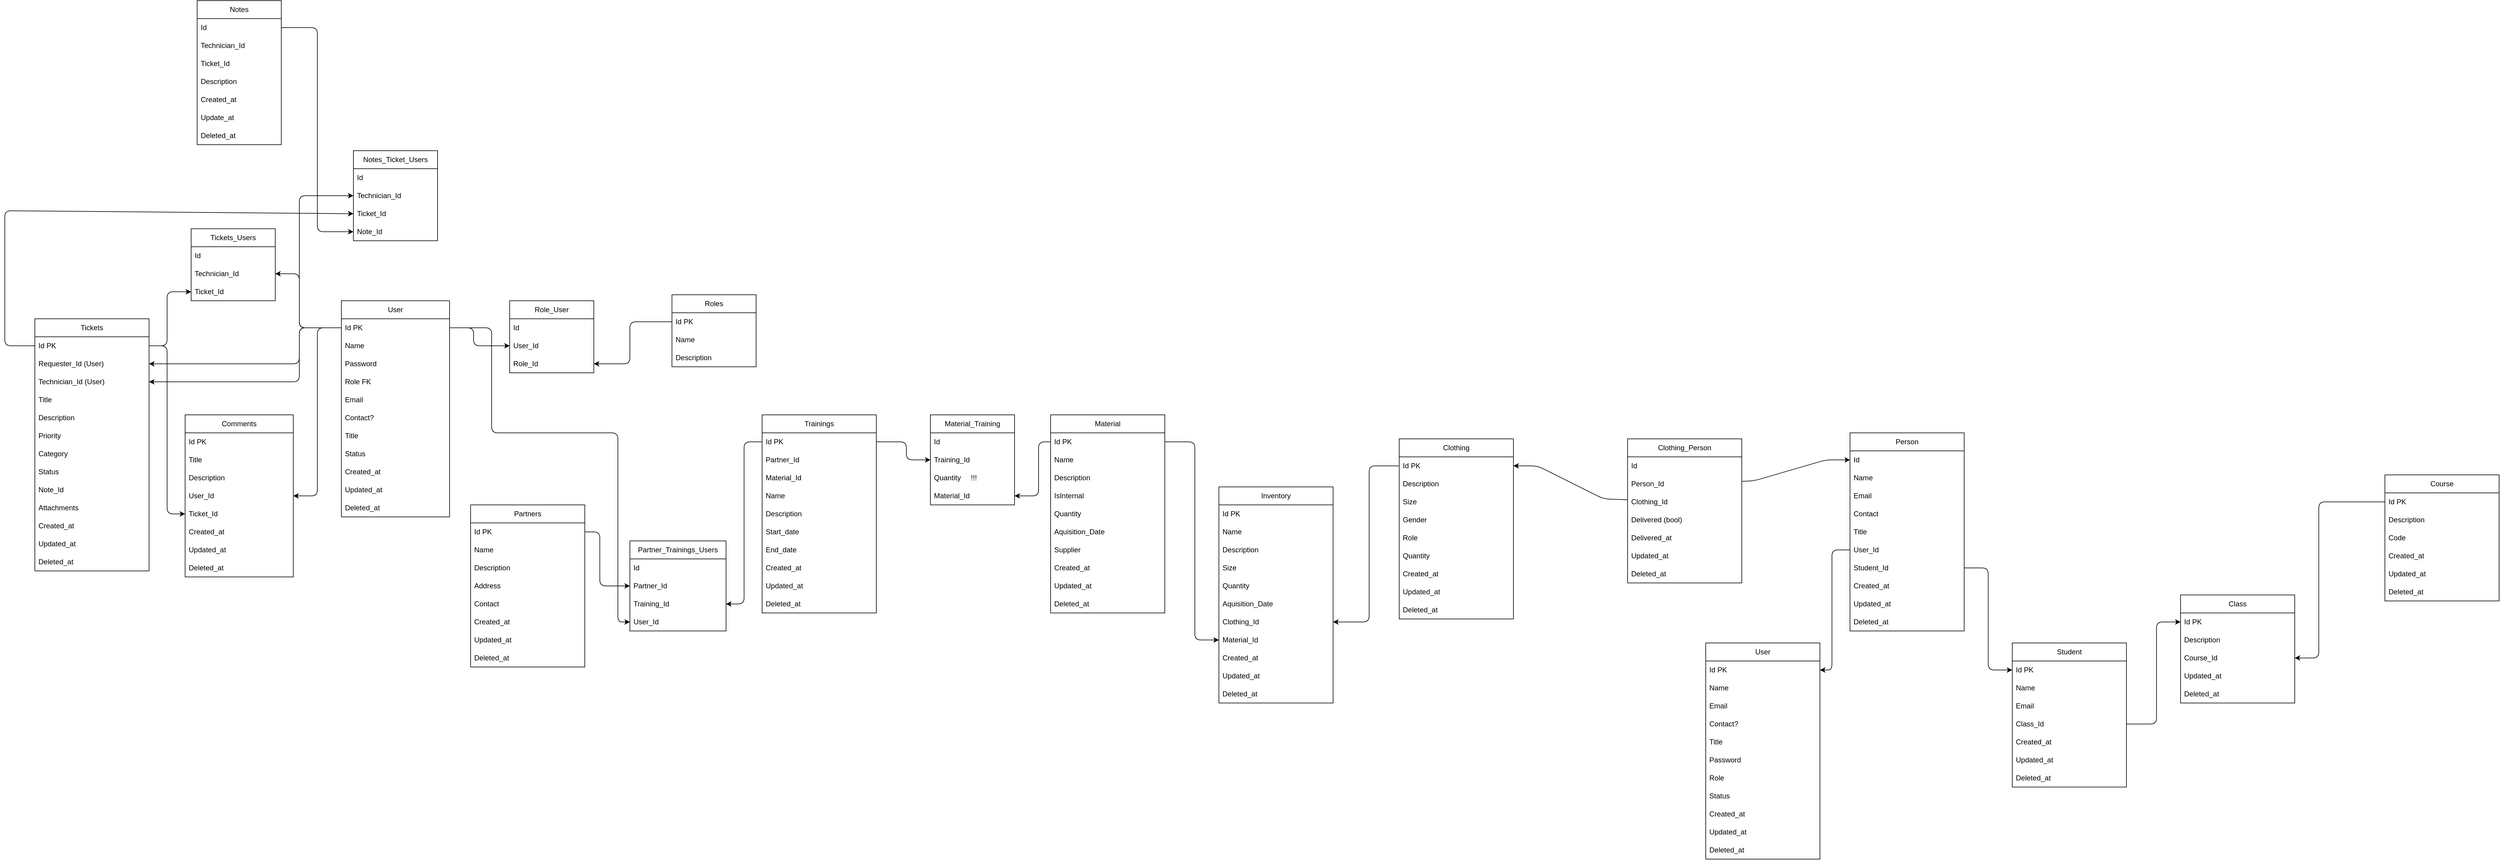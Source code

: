 <mxfile>
    <diagram id="TNnMyPxyb9JhMnWyqJjw" name="Page-1">
        <mxGraphModel dx="3012" dy="2026" grid="1" gridSize="10" guides="1" tooltips="1" connect="1" arrows="1" fold="1" page="1" pageScale="1" pageWidth="850" pageHeight="1100" math="0" shadow="0">
            <root>
                <mxCell id="0"/>
                <mxCell id="1" parent="0"/>
                <mxCell id="2" value="User" style="swimlane;fontStyle=0;childLayout=stackLayout;horizontal=1;startSize=30;horizontalStack=0;resizeParent=1;resizeParentMax=0;resizeLast=0;collapsible=1;marginBottom=0;whiteSpace=wrap;html=1;" parent="1" vertex="1">
                    <mxGeometry x="20" y="70" width="180" height="360" as="geometry"/>
                </mxCell>
                <mxCell id="3" value="Id PK" style="text;strokeColor=none;fillColor=none;align=left;verticalAlign=middle;spacingLeft=4;spacingRight=4;overflow=hidden;points=[[0,0.5],[1,0.5]];portConstraint=eastwest;rotatable=0;whiteSpace=wrap;html=1;" parent="2" vertex="1">
                    <mxGeometry y="30" width="180" height="30" as="geometry"/>
                </mxCell>
                <mxCell id="4" value="Name" style="text;strokeColor=none;fillColor=none;align=left;verticalAlign=middle;spacingLeft=4;spacingRight=4;overflow=hidden;points=[[0,0.5],[1,0.5]];portConstraint=eastwest;rotatable=0;whiteSpace=wrap;html=1;" parent="2" vertex="1">
                    <mxGeometry y="60" width="180" height="30" as="geometry"/>
                </mxCell>
                <mxCell id="16" value="Password" style="text;strokeColor=none;fillColor=none;align=left;verticalAlign=middle;spacingLeft=4;spacingRight=4;overflow=hidden;points=[[0,0.5],[1,0.5]];portConstraint=eastwest;rotatable=0;whiteSpace=wrap;html=1;" parent="2" vertex="1">
                    <mxGeometry y="90" width="180" height="30" as="geometry"/>
                </mxCell>
                <mxCell id="5" value="Role FK" style="text;strokeColor=none;fillColor=none;align=left;verticalAlign=middle;spacingLeft=4;spacingRight=4;overflow=hidden;points=[[0,0.5],[1,0.5]];portConstraint=eastwest;rotatable=0;whiteSpace=wrap;html=1;" parent="2" vertex="1">
                    <mxGeometry y="120" width="180" height="30" as="geometry"/>
                </mxCell>
                <mxCell id="14" value="Email" style="text;strokeColor=none;fillColor=none;align=left;verticalAlign=middle;spacingLeft=4;spacingRight=4;overflow=hidden;points=[[0,0.5],[1,0.5]];portConstraint=eastwest;rotatable=0;whiteSpace=wrap;html=1;" parent="2" vertex="1">
                    <mxGeometry y="150" width="180" height="30" as="geometry"/>
                </mxCell>
                <mxCell id="69" value="Contact?" style="text;strokeColor=none;fillColor=none;align=left;verticalAlign=middle;spacingLeft=4;spacingRight=4;overflow=hidden;points=[[0,0.5],[1,0.5]];portConstraint=eastwest;rotatable=0;whiteSpace=wrap;html=1;" parent="2" vertex="1">
                    <mxGeometry y="180" width="180" height="30" as="geometry"/>
                </mxCell>
                <mxCell id="17" value="Title" style="text;strokeColor=none;fillColor=none;align=left;verticalAlign=middle;spacingLeft=4;spacingRight=4;overflow=hidden;points=[[0,0.5],[1,0.5]];portConstraint=eastwest;rotatable=0;whiteSpace=wrap;html=1;" parent="2" vertex="1">
                    <mxGeometry y="210" width="180" height="30" as="geometry"/>
                </mxCell>
                <mxCell id="181" value="Status" style="text;strokeColor=none;fillColor=none;align=left;verticalAlign=middle;spacingLeft=4;spacingRight=4;overflow=hidden;points=[[0,0.5],[1,0.5]];portConstraint=eastwest;rotatable=0;whiteSpace=wrap;html=1;" parent="2" vertex="1">
                    <mxGeometry y="240" width="180" height="30" as="geometry"/>
                </mxCell>
                <mxCell id="15" value="Created_at" style="text;strokeColor=none;fillColor=none;align=left;verticalAlign=middle;spacingLeft=4;spacingRight=4;overflow=hidden;points=[[0,0.5],[1,0.5]];portConstraint=eastwest;rotatable=0;whiteSpace=wrap;html=1;" parent="2" vertex="1">
                    <mxGeometry y="270" width="180" height="30" as="geometry"/>
                </mxCell>
                <mxCell id="29" value="Updated_at" style="text;strokeColor=none;fillColor=none;align=left;verticalAlign=middle;spacingLeft=4;spacingRight=4;overflow=hidden;points=[[0,0.5],[1,0.5]];portConstraint=eastwest;rotatable=0;whiteSpace=wrap;html=1;" parent="2" vertex="1">
                    <mxGeometry y="300" width="180" height="30" as="geometry"/>
                </mxCell>
                <mxCell id="30" value="Deleted_at" style="text;strokeColor=none;fillColor=none;align=left;verticalAlign=middle;spacingLeft=4;spacingRight=4;overflow=hidden;points=[[0,0.5],[1,0.5]];portConstraint=eastwest;rotatable=0;whiteSpace=wrap;html=1;" parent="2" vertex="1">
                    <mxGeometry y="330" width="180" height="30" as="geometry"/>
                </mxCell>
                <mxCell id="6" value="Roles" style="swimlane;fontStyle=0;childLayout=stackLayout;horizontal=1;startSize=30;horizontalStack=0;resizeParent=1;resizeParentMax=0;resizeLast=0;collapsible=1;marginBottom=0;whiteSpace=wrap;html=1;" parent="1" vertex="1">
                    <mxGeometry x="570" y="60" width="140" height="120" as="geometry"/>
                </mxCell>
                <mxCell id="7" value="Id PK" style="text;strokeColor=none;fillColor=none;align=left;verticalAlign=middle;spacingLeft=4;spacingRight=4;overflow=hidden;points=[[0,0.5],[1,0.5]];portConstraint=eastwest;rotatable=0;whiteSpace=wrap;html=1;" parent="6" vertex="1">
                    <mxGeometry y="30" width="140" height="30" as="geometry"/>
                </mxCell>
                <mxCell id="8" value="Name" style="text;strokeColor=none;fillColor=none;align=left;verticalAlign=middle;spacingLeft=4;spacingRight=4;overflow=hidden;points=[[0,0.5],[1,0.5]];portConstraint=eastwest;rotatable=0;whiteSpace=wrap;html=1;" parent="6" vertex="1">
                    <mxGeometry y="60" width="140" height="30" as="geometry"/>
                </mxCell>
                <mxCell id="9" value="Description" style="text;strokeColor=none;fillColor=none;align=left;verticalAlign=middle;spacingLeft=4;spacingRight=4;overflow=hidden;points=[[0,0.5],[1,0.5]];portConstraint=eastwest;rotatable=0;whiteSpace=wrap;html=1;" parent="6" vertex="1">
                    <mxGeometry y="90" width="140" height="30" as="geometry"/>
                </mxCell>
                <mxCell id="10" value="Role_User" style="swimlane;fontStyle=0;childLayout=stackLayout;horizontal=1;startSize=30;horizontalStack=0;resizeParent=1;resizeParentMax=0;resizeLast=0;collapsible=1;marginBottom=0;whiteSpace=wrap;html=1;" parent="1" vertex="1">
                    <mxGeometry x="300" y="70" width="140" height="120" as="geometry"/>
                </mxCell>
                <mxCell id="11" value="Id" style="text;strokeColor=none;fillColor=none;align=left;verticalAlign=middle;spacingLeft=4;spacingRight=4;overflow=hidden;points=[[0,0.5],[1,0.5]];portConstraint=eastwest;rotatable=0;whiteSpace=wrap;html=1;" parent="10" vertex="1">
                    <mxGeometry y="30" width="140" height="30" as="geometry"/>
                </mxCell>
                <mxCell id="79" value="User_Id" style="text;strokeColor=none;fillColor=none;align=left;verticalAlign=middle;spacingLeft=4;spacingRight=4;overflow=hidden;points=[[0,0.5],[1,0.5]];portConstraint=eastwest;rotatable=0;whiteSpace=wrap;html=1;" parent="10" vertex="1">
                    <mxGeometry y="60" width="140" height="30" as="geometry"/>
                </mxCell>
                <mxCell id="12" value="Role_Id" style="text;strokeColor=none;fillColor=none;align=left;verticalAlign=middle;spacingLeft=4;spacingRight=4;overflow=hidden;points=[[0,0.5],[1,0.5]];portConstraint=eastwest;rotatable=0;whiteSpace=wrap;html=1;" parent="10" vertex="1">
                    <mxGeometry y="90" width="140" height="30" as="geometry"/>
                </mxCell>
                <mxCell id="21" value="Material" style="swimlane;fontStyle=0;childLayout=stackLayout;horizontal=1;startSize=30;horizontalStack=0;resizeParent=1;resizeParentMax=0;resizeLast=0;collapsible=1;marginBottom=0;whiteSpace=wrap;html=1;" parent="1" vertex="1">
                    <mxGeometry x="1200" y="260" width="190" height="330" as="geometry"/>
                </mxCell>
                <mxCell id="22" value="Id PK" style="text;strokeColor=none;fillColor=none;align=left;verticalAlign=middle;spacingLeft=4;spacingRight=4;overflow=hidden;points=[[0,0.5],[1,0.5]];portConstraint=eastwest;rotatable=0;whiteSpace=wrap;html=1;" parent="21" vertex="1">
                    <mxGeometry y="30" width="190" height="30" as="geometry"/>
                </mxCell>
                <mxCell id="23" value="Name" style="text;strokeColor=none;fillColor=none;align=left;verticalAlign=middle;spacingLeft=4;spacingRight=4;overflow=hidden;points=[[0,0.5],[1,0.5]];portConstraint=eastwest;rotatable=0;whiteSpace=wrap;html=1;" parent="21" vertex="1">
                    <mxGeometry y="60" width="190" height="30" as="geometry"/>
                </mxCell>
                <mxCell id="25" value="Description" style="text;strokeColor=none;fillColor=none;align=left;verticalAlign=middle;spacingLeft=4;spacingRight=4;overflow=hidden;points=[[0,0.5],[1,0.5]];portConstraint=eastwest;rotatable=0;whiteSpace=wrap;html=1;" parent="21" vertex="1">
                    <mxGeometry y="90" width="190" height="30" as="geometry"/>
                </mxCell>
                <mxCell id="36" value="IsInternal" style="text;strokeColor=none;fillColor=none;align=left;verticalAlign=middle;spacingLeft=4;spacingRight=4;overflow=hidden;points=[[0,0.5],[1,0.5]];portConstraint=eastwest;rotatable=0;whiteSpace=wrap;html=1;" parent="21" vertex="1">
                    <mxGeometry y="120" width="190" height="30" as="geometry"/>
                </mxCell>
                <mxCell id="37" value="Quantity" style="text;strokeColor=none;fillColor=none;align=left;verticalAlign=middle;spacingLeft=4;spacingRight=4;overflow=hidden;points=[[0,0.5],[1,0.5]];portConstraint=eastwest;rotatable=0;whiteSpace=wrap;html=1;" parent="21" vertex="1">
                    <mxGeometry y="150" width="190" height="30" as="geometry"/>
                </mxCell>
                <mxCell id="38" value="Aquisition_Date" style="text;strokeColor=none;fillColor=none;align=left;verticalAlign=middle;spacingLeft=4;spacingRight=4;overflow=hidden;points=[[0,0.5],[1,0.5]];portConstraint=eastwest;rotatable=0;whiteSpace=wrap;html=1;" parent="21" vertex="1">
                    <mxGeometry y="180" width="190" height="30" as="geometry"/>
                </mxCell>
                <mxCell id="39" value="Supplier" style="text;strokeColor=none;fillColor=none;align=left;verticalAlign=middle;spacingLeft=4;spacingRight=4;overflow=hidden;points=[[0,0.5],[1,0.5]];portConstraint=eastwest;rotatable=0;whiteSpace=wrap;html=1;" parent="21" vertex="1">
                    <mxGeometry y="210" width="190" height="30" as="geometry"/>
                </mxCell>
                <mxCell id="28" value="Created_at" style="text;strokeColor=none;fillColor=none;align=left;verticalAlign=middle;spacingLeft=4;spacingRight=4;overflow=hidden;points=[[0,0.5],[1,0.5]];portConstraint=eastwest;rotatable=0;whiteSpace=wrap;html=1;" parent="21" vertex="1">
                    <mxGeometry y="240" width="190" height="30" as="geometry"/>
                </mxCell>
                <mxCell id="34" value="Updated_at" style="text;strokeColor=none;fillColor=none;align=left;verticalAlign=middle;spacingLeft=4;spacingRight=4;overflow=hidden;points=[[0,0.5],[1,0.5]];portConstraint=eastwest;rotatable=0;whiteSpace=wrap;html=1;" parent="21" vertex="1">
                    <mxGeometry y="270" width="190" height="30" as="geometry"/>
                </mxCell>
                <mxCell id="35" value="Deleted_at" style="text;strokeColor=none;fillColor=none;align=left;verticalAlign=middle;spacingLeft=4;spacingRight=4;overflow=hidden;points=[[0,0.5],[1,0.5]];portConstraint=eastwest;rotatable=0;whiteSpace=wrap;html=1;" parent="21" vertex="1">
                    <mxGeometry y="300" width="190" height="30" as="geometry"/>
                </mxCell>
                <mxCell id="40" value="Trainings" style="swimlane;fontStyle=0;childLayout=stackLayout;horizontal=1;startSize=30;horizontalStack=0;resizeParent=1;resizeParentMax=0;resizeLast=0;collapsible=1;marginBottom=0;whiteSpace=wrap;html=1;" parent="1" vertex="1">
                    <mxGeometry x="720" y="260" width="190" height="330" as="geometry"/>
                </mxCell>
                <mxCell id="41" value="Id PK" style="text;strokeColor=none;fillColor=none;align=left;verticalAlign=middle;spacingLeft=4;spacingRight=4;overflow=hidden;points=[[0,0.5],[1,0.5]];portConstraint=eastwest;rotatable=0;whiteSpace=wrap;html=1;" parent="40" vertex="1">
                    <mxGeometry y="30" width="190" height="30" as="geometry"/>
                </mxCell>
                <mxCell id="72" value="Partner_Id" style="text;strokeColor=none;fillColor=none;align=left;verticalAlign=middle;spacingLeft=4;spacingRight=4;overflow=hidden;points=[[0,0.5],[1,0.5]];portConstraint=eastwest;rotatable=0;whiteSpace=wrap;html=1;" parent="40" vertex="1">
                    <mxGeometry y="60" width="190" height="30" as="geometry"/>
                </mxCell>
                <mxCell id="73" value="Material_Id" style="text;strokeColor=none;fillColor=none;align=left;verticalAlign=middle;spacingLeft=4;spacingRight=4;overflow=hidden;points=[[0,0.5],[1,0.5]];portConstraint=eastwest;rotatable=0;whiteSpace=wrap;html=1;" parent="40" vertex="1">
                    <mxGeometry y="90" width="190" height="30" as="geometry"/>
                </mxCell>
                <mxCell id="42" value="Name" style="text;strokeColor=none;fillColor=none;align=left;verticalAlign=middle;spacingLeft=4;spacingRight=4;overflow=hidden;points=[[0,0.5],[1,0.5]];portConstraint=eastwest;rotatable=0;whiteSpace=wrap;html=1;" parent="40" vertex="1">
                    <mxGeometry y="120" width="190" height="30" as="geometry"/>
                </mxCell>
                <mxCell id="51" value="Description" style="text;strokeColor=none;fillColor=none;align=left;verticalAlign=middle;spacingLeft=4;spacingRight=4;overflow=hidden;points=[[0,0.5],[1,0.5]];portConstraint=eastwest;rotatable=0;whiteSpace=wrap;html=1;" parent="40" vertex="1">
                    <mxGeometry y="150" width="190" height="30" as="geometry"/>
                </mxCell>
                <mxCell id="55" value="Start_date" style="text;strokeColor=none;fillColor=none;align=left;verticalAlign=middle;spacingLeft=4;spacingRight=4;overflow=hidden;points=[[0,0.5],[1,0.5]];portConstraint=eastwest;rotatable=0;whiteSpace=wrap;html=1;" parent="40" vertex="1">
                    <mxGeometry y="180" width="190" height="30" as="geometry"/>
                </mxCell>
                <mxCell id="56" value="End_date" style="text;strokeColor=none;fillColor=none;align=left;verticalAlign=middle;spacingLeft=4;spacingRight=4;overflow=hidden;points=[[0,0.5],[1,0.5]];portConstraint=eastwest;rotatable=0;whiteSpace=wrap;html=1;" parent="40" vertex="1">
                    <mxGeometry y="210" width="190" height="30" as="geometry"/>
                </mxCell>
                <mxCell id="52" value="Created_at" style="text;strokeColor=none;fillColor=none;align=left;verticalAlign=middle;spacingLeft=4;spacingRight=4;overflow=hidden;points=[[0,0.5],[1,0.5]];portConstraint=eastwest;rotatable=0;whiteSpace=wrap;html=1;" parent="40" vertex="1">
                    <mxGeometry y="240" width="190" height="30" as="geometry"/>
                </mxCell>
                <mxCell id="53" value="Updated_at" style="text;strokeColor=none;fillColor=none;align=left;verticalAlign=middle;spacingLeft=4;spacingRight=4;overflow=hidden;points=[[0,0.5],[1,0.5]];portConstraint=eastwest;rotatable=0;whiteSpace=wrap;html=1;" parent="40" vertex="1">
                    <mxGeometry y="270" width="190" height="30" as="geometry"/>
                </mxCell>
                <mxCell id="54" value="Deleted_at" style="text;strokeColor=none;fillColor=none;align=left;verticalAlign=middle;spacingLeft=4;spacingRight=4;overflow=hidden;points=[[0,0.5],[1,0.5]];portConstraint=eastwest;rotatable=0;whiteSpace=wrap;html=1;" parent="40" vertex="1">
                    <mxGeometry y="300" width="190" height="30" as="geometry"/>
                </mxCell>
                <mxCell id="57" value="Partners" style="swimlane;fontStyle=0;childLayout=stackLayout;horizontal=1;startSize=30;horizontalStack=0;resizeParent=1;resizeParentMax=0;resizeLast=0;collapsible=1;marginBottom=0;whiteSpace=wrap;html=1;" parent="1" vertex="1">
                    <mxGeometry x="235" y="410" width="190" height="270" as="geometry"/>
                </mxCell>
                <mxCell id="58" value="Id PK" style="text;strokeColor=none;fillColor=none;align=left;verticalAlign=middle;spacingLeft=4;spacingRight=4;overflow=hidden;points=[[0,0.5],[1,0.5]];portConstraint=eastwest;rotatable=0;whiteSpace=wrap;html=1;" parent="57" vertex="1">
                    <mxGeometry y="30" width="190" height="30" as="geometry"/>
                </mxCell>
                <mxCell id="59" value="Name" style="text;strokeColor=none;fillColor=none;align=left;verticalAlign=middle;spacingLeft=4;spacingRight=4;overflow=hidden;points=[[0,0.5],[1,0.5]];portConstraint=eastwest;rotatable=0;whiteSpace=wrap;html=1;" parent="57" vertex="1">
                    <mxGeometry y="60" width="190" height="30" as="geometry"/>
                </mxCell>
                <mxCell id="60" value="Description" style="text;strokeColor=none;fillColor=none;align=left;verticalAlign=middle;spacingLeft=4;spacingRight=4;overflow=hidden;points=[[0,0.5],[1,0.5]];portConstraint=eastwest;rotatable=0;whiteSpace=wrap;html=1;" parent="57" vertex="1">
                    <mxGeometry y="90" width="190" height="30" as="geometry"/>
                </mxCell>
                <mxCell id="67" value="Address" style="text;strokeColor=none;fillColor=none;align=left;verticalAlign=middle;spacingLeft=4;spacingRight=4;overflow=hidden;points=[[0,0.5],[1,0.5]];portConstraint=eastwest;rotatable=0;whiteSpace=wrap;html=1;" parent="57" vertex="1">
                    <mxGeometry y="120" width="190" height="30" as="geometry"/>
                </mxCell>
                <mxCell id="68" value="Contact" style="text;strokeColor=none;fillColor=none;align=left;verticalAlign=middle;spacingLeft=4;spacingRight=4;overflow=hidden;points=[[0,0.5],[1,0.5]];portConstraint=eastwest;rotatable=0;whiteSpace=wrap;html=1;" parent="57" vertex="1">
                    <mxGeometry y="150" width="190" height="30" as="geometry"/>
                </mxCell>
                <mxCell id="63" value="Created_at" style="text;strokeColor=none;fillColor=none;align=left;verticalAlign=middle;spacingLeft=4;spacingRight=4;overflow=hidden;points=[[0,0.5],[1,0.5]];portConstraint=eastwest;rotatable=0;whiteSpace=wrap;html=1;" parent="57" vertex="1">
                    <mxGeometry y="180" width="190" height="30" as="geometry"/>
                </mxCell>
                <mxCell id="64" value="Updated_at" style="text;strokeColor=none;fillColor=none;align=left;verticalAlign=middle;spacingLeft=4;spacingRight=4;overflow=hidden;points=[[0,0.5],[1,0.5]];portConstraint=eastwest;rotatable=0;whiteSpace=wrap;html=1;" parent="57" vertex="1">
                    <mxGeometry y="210" width="190" height="30" as="geometry"/>
                </mxCell>
                <mxCell id="65" value="Deleted_at" style="text;strokeColor=none;fillColor=none;align=left;verticalAlign=middle;spacingLeft=4;spacingRight=4;overflow=hidden;points=[[0,0.5],[1,0.5]];portConstraint=eastwest;rotatable=0;whiteSpace=wrap;html=1;" parent="57" vertex="1">
                    <mxGeometry y="240" width="190" height="30" as="geometry"/>
                </mxCell>
                <mxCell id="76" value="Material_Training" style="swimlane;fontStyle=0;childLayout=stackLayout;horizontal=1;startSize=30;horizontalStack=0;resizeParent=1;resizeParentMax=0;resizeLast=0;collapsible=1;marginBottom=0;whiteSpace=wrap;html=1;" parent="1" vertex="1">
                    <mxGeometry x="1000" y="260" width="140" height="150" as="geometry"/>
                </mxCell>
                <mxCell id="82" value="Id" style="text;strokeColor=none;fillColor=none;align=left;verticalAlign=middle;spacingLeft=4;spacingRight=4;overflow=hidden;points=[[0,0.5],[1,0.5]];portConstraint=eastwest;rotatable=0;whiteSpace=wrap;html=1;" parent="76" vertex="1">
                    <mxGeometry y="30" width="140" height="30" as="geometry"/>
                </mxCell>
                <mxCell id="77" value="Training_Id" style="text;strokeColor=none;fillColor=none;align=left;verticalAlign=middle;spacingLeft=4;spacingRight=4;overflow=hidden;points=[[0,0.5],[1,0.5]];portConstraint=eastwest;rotatable=0;whiteSpace=wrap;html=1;" parent="76" vertex="1">
                    <mxGeometry y="60" width="140" height="30" as="geometry"/>
                </mxCell>
                <mxCell id="183" value="Quantity&amp;nbsp; &amp;nbsp; &amp;nbsp;!!!" style="text;strokeColor=none;fillColor=none;align=left;verticalAlign=middle;spacingLeft=4;spacingRight=4;overflow=hidden;points=[[0,0.5],[1,0.5]];portConstraint=eastwest;rotatable=0;whiteSpace=wrap;html=1;" parent="76" vertex="1">
                    <mxGeometry y="90" width="140" height="30" as="geometry"/>
                </mxCell>
                <mxCell id="78" value="Material_Id" style="text;strokeColor=none;fillColor=none;align=left;verticalAlign=middle;spacingLeft=4;spacingRight=4;overflow=hidden;points=[[0,0.5],[1,0.5]];portConstraint=eastwest;rotatable=0;whiteSpace=wrap;html=1;" parent="76" vertex="1">
                    <mxGeometry y="120" width="140" height="30" as="geometry"/>
                </mxCell>
                <mxCell id="80" style="edgeStyle=none;html=1;entryX=0;entryY=0.5;entryDx=0;entryDy=0;exitX=1;exitY=0.5;exitDx=0;exitDy=0;" parent="1" source="3" target="79" edge="1">
                    <mxGeometry relative="1" as="geometry">
                        <Array as="points">
                            <mxPoint x="240" y="115"/>
                            <mxPoint x="240" y="145"/>
                        </Array>
                    </mxGeometry>
                </mxCell>
                <mxCell id="81" style="edgeStyle=none;html=1;entryX=1;entryY=0.5;entryDx=0;entryDy=0;exitX=0;exitY=0.5;exitDx=0;exitDy=0;" parent="1" source="7" target="12" edge="1">
                    <mxGeometry relative="1" as="geometry">
                        <Array as="points">
                            <mxPoint x="500" y="105"/>
                            <mxPoint x="500" y="175"/>
                        </Array>
                    </mxGeometry>
                </mxCell>
                <mxCell id="83" style="edgeStyle=none;html=1;entryX=0;entryY=0.5;entryDx=0;entryDy=0;exitX=1;exitY=0.5;exitDx=0;exitDy=0;" parent="1" source="41" target="77" edge="1">
                    <mxGeometry relative="1" as="geometry">
                        <Array as="points">
                            <mxPoint x="960" y="305"/>
                            <mxPoint x="960" y="335"/>
                        </Array>
                    </mxGeometry>
                </mxCell>
                <mxCell id="84" style="edgeStyle=none;html=1;entryX=1;entryY=0.5;entryDx=0;entryDy=0;exitX=0;exitY=0.5;exitDx=0;exitDy=0;" parent="1" source="22" target="78" edge="1">
                    <mxGeometry relative="1" as="geometry">
                        <Array as="points">
                            <mxPoint x="1180" y="305"/>
                            <mxPoint x="1180" y="365"/>
                            <mxPoint x="1180" y="395"/>
                        </Array>
                    </mxGeometry>
                </mxCell>
                <mxCell id="85" value="Partner_Trainings_Users" style="swimlane;fontStyle=0;childLayout=stackLayout;horizontal=1;startSize=30;horizontalStack=0;resizeParent=1;resizeParentMax=0;resizeLast=0;collapsible=1;marginBottom=0;whiteSpace=wrap;html=1;" parent="1" vertex="1">
                    <mxGeometry x="500" y="470" width="160" height="150" as="geometry"/>
                </mxCell>
                <mxCell id="86" value="Id" style="text;strokeColor=none;fillColor=none;align=left;verticalAlign=middle;spacingLeft=4;spacingRight=4;overflow=hidden;points=[[0,0.5],[1,0.5]];portConstraint=eastwest;rotatable=0;whiteSpace=wrap;html=1;" parent="85" vertex="1">
                    <mxGeometry y="30" width="160" height="30" as="geometry"/>
                </mxCell>
                <mxCell id="87" value="Partner_Id" style="text;strokeColor=none;fillColor=none;align=left;verticalAlign=middle;spacingLeft=4;spacingRight=4;overflow=hidden;points=[[0,0.5],[1,0.5]];portConstraint=eastwest;rotatable=0;whiteSpace=wrap;html=1;" parent="85" vertex="1">
                    <mxGeometry y="60" width="160" height="30" as="geometry"/>
                </mxCell>
                <mxCell id="95" value="Training_Id" style="text;strokeColor=none;fillColor=none;align=left;verticalAlign=middle;spacingLeft=4;spacingRight=4;overflow=hidden;points=[[0,0.5],[1,0.5]];portConstraint=eastwest;rotatable=0;whiteSpace=wrap;html=1;" parent="85" vertex="1">
                    <mxGeometry y="90" width="160" height="30" as="geometry"/>
                </mxCell>
                <mxCell id="88" value="User_Id" style="text;strokeColor=none;fillColor=none;align=left;verticalAlign=middle;spacingLeft=4;spacingRight=4;overflow=hidden;points=[[0,0.5],[1,0.5]];portConstraint=eastwest;rotatable=0;whiteSpace=wrap;html=1;" parent="85" vertex="1">
                    <mxGeometry y="120" width="160" height="30" as="geometry"/>
                </mxCell>
                <mxCell id="89" style="edgeStyle=none;html=1;entryX=0;entryY=0.5;entryDx=0;entryDy=0;exitX=1;exitY=0.5;exitDx=0;exitDy=0;" parent="1" source="58" target="87" edge="1">
                    <mxGeometry relative="1" as="geometry">
                        <Array as="points">
                            <mxPoint x="450" y="455"/>
                            <mxPoint x="450" y="545"/>
                        </Array>
                    </mxGeometry>
                </mxCell>
                <mxCell id="90" style="edgeStyle=none;html=1;entryX=1;entryY=0.5;entryDx=0;entryDy=0;exitX=0;exitY=0.5;exitDx=0;exitDy=0;" parent="1" source="41" target="95" edge="1">
                    <mxGeometry relative="1" as="geometry">
                        <Array as="points">
                            <mxPoint x="690" y="305"/>
                            <mxPoint x="690" y="575"/>
                        </Array>
                    </mxGeometry>
                </mxCell>
                <mxCell id="96" style="edgeStyle=none;html=1;exitX=1;exitY=0.5;exitDx=0;exitDy=0;entryX=0;entryY=0.5;entryDx=0;entryDy=0;" parent="1" source="3" target="88" edge="1">
                    <mxGeometry relative="1" as="geometry">
                        <Array as="points">
                            <mxPoint x="270" y="115"/>
                            <mxPoint x="270" y="290"/>
                            <mxPoint x="480" y="290"/>
                            <mxPoint x="480" y="605"/>
                        </Array>
                    </mxGeometry>
                </mxCell>
                <mxCell id="98" value="Tickets" style="swimlane;fontStyle=0;childLayout=stackLayout;horizontal=1;startSize=30;horizontalStack=0;resizeParent=1;resizeParentMax=0;resizeLast=0;collapsible=1;marginBottom=0;whiteSpace=wrap;html=1;" parent="1" vertex="1">
                    <mxGeometry x="-490" y="100" width="190" height="420" as="geometry"/>
                </mxCell>
                <mxCell id="99" value="Id PK" style="text;strokeColor=none;fillColor=none;align=left;verticalAlign=middle;spacingLeft=4;spacingRight=4;overflow=hidden;points=[[0,0.5],[1,0.5]];portConstraint=eastwest;rotatable=0;whiteSpace=wrap;html=1;" parent="98" vertex="1">
                    <mxGeometry y="30" width="190" height="30" as="geometry"/>
                </mxCell>
                <mxCell id="100" value="Requester_Id (User)" style="text;strokeColor=none;fillColor=none;align=left;verticalAlign=middle;spacingLeft=4;spacingRight=4;overflow=hidden;points=[[0,0.5],[1,0.5]];portConstraint=eastwest;rotatable=0;whiteSpace=wrap;html=1;" parent="98" vertex="1">
                    <mxGeometry y="60" width="190" height="30" as="geometry"/>
                </mxCell>
                <mxCell id="110" value="Technician_Id (User)" style="text;strokeColor=none;fillColor=none;align=left;verticalAlign=middle;spacingLeft=4;spacingRight=4;overflow=hidden;points=[[0,0.5],[1,0.5]];portConstraint=eastwest;rotatable=0;whiteSpace=wrap;html=1;" parent="98" vertex="1">
                    <mxGeometry y="90" width="190" height="30" as="geometry"/>
                </mxCell>
                <mxCell id="101" value="Title" style="text;strokeColor=none;fillColor=none;align=left;verticalAlign=middle;spacingLeft=4;spacingRight=4;overflow=hidden;points=[[0,0.5],[1,0.5]];portConstraint=eastwest;rotatable=0;whiteSpace=wrap;html=1;" parent="98" vertex="1">
                    <mxGeometry y="120" width="190" height="30" as="geometry"/>
                </mxCell>
                <mxCell id="107" value="Description" style="text;strokeColor=none;fillColor=none;align=left;verticalAlign=middle;spacingLeft=4;spacingRight=4;overflow=hidden;points=[[0,0.5],[1,0.5]];portConstraint=eastwest;rotatable=0;whiteSpace=wrap;html=1;" parent="98" vertex="1">
                    <mxGeometry y="150" width="190" height="30" as="geometry"/>
                </mxCell>
                <mxCell id="102" value="Priority" style="text;strokeColor=none;fillColor=none;align=left;verticalAlign=middle;spacingLeft=4;spacingRight=4;overflow=hidden;points=[[0,0.5],[1,0.5]];portConstraint=eastwest;rotatable=0;whiteSpace=wrap;html=1;" parent="98" vertex="1">
                    <mxGeometry y="180" width="190" height="30" as="geometry"/>
                </mxCell>
                <mxCell id="109" value="Category" style="text;strokeColor=none;fillColor=none;align=left;verticalAlign=middle;spacingLeft=4;spacingRight=4;overflow=hidden;points=[[0,0.5],[1,0.5]];portConstraint=eastwest;rotatable=0;whiteSpace=wrap;html=1;" parent="98" vertex="1">
                    <mxGeometry y="210" width="190" height="30" as="geometry"/>
                </mxCell>
                <mxCell id="108" value="Status" style="text;strokeColor=none;fillColor=none;align=left;verticalAlign=middle;spacingLeft=4;spacingRight=4;overflow=hidden;points=[[0,0.5],[1,0.5]];portConstraint=eastwest;rotatable=0;whiteSpace=wrap;html=1;" parent="98" vertex="1">
                    <mxGeometry y="240" width="190" height="30" as="geometry"/>
                </mxCell>
                <mxCell id="116" value="Note_Id" style="text;strokeColor=none;fillColor=none;align=left;verticalAlign=middle;spacingLeft=4;spacingRight=4;overflow=hidden;points=[[0,0.5],[1,0.5]];portConstraint=eastwest;rotatable=0;whiteSpace=wrap;html=1;" parent="98" vertex="1">
                    <mxGeometry y="270" width="190" height="30" as="geometry"/>
                </mxCell>
                <mxCell id="115" value="Attachments" style="text;strokeColor=none;fillColor=none;align=left;verticalAlign=middle;spacingLeft=4;spacingRight=4;overflow=hidden;points=[[0,0.5],[1,0.5]];portConstraint=eastwest;rotatable=0;whiteSpace=wrap;html=1;" parent="98" vertex="1">
                    <mxGeometry y="300" width="190" height="30" as="geometry"/>
                </mxCell>
                <mxCell id="104" value="Created_at" style="text;strokeColor=none;fillColor=none;align=left;verticalAlign=middle;spacingLeft=4;spacingRight=4;overflow=hidden;points=[[0,0.5],[1,0.5]];portConstraint=eastwest;rotatable=0;whiteSpace=wrap;html=1;" parent="98" vertex="1">
                    <mxGeometry y="330" width="190" height="30" as="geometry"/>
                </mxCell>
                <mxCell id="105" value="Updated_at" style="text;strokeColor=none;fillColor=none;align=left;verticalAlign=middle;spacingLeft=4;spacingRight=4;overflow=hidden;points=[[0,0.5],[1,0.5]];portConstraint=eastwest;rotatable=0;whiteSpace=wrap;html=1;" parent="98" vertex="1">
                    <mxGeometry y="360" width="190" height="30" as="geometry"/>
                </mxCell>
                <mxCell id="106" value="Deleted_at" style="text;strokeColor=none;fillColor=none;align=left;verticalAlign=middle;spacingLeft=4;spacingRight=4;overflow=hidden;points=[[0,0.5],[1,0.5]];portConstraint=eastwest;rotatable=0;whiteSpace=wrap;html=1;" parent="98" vertex="1">
                    <mxGeometry y="390" width="190" height="30" as="geometry"/>
                </mxCell>
                <mxCell id="113" style="edgeStyle=none;html=1;entryX=1;entryY=0.5;entryDx=0;entryDy=0;exitX=0;exitY=0.5;exitDx=0;exitDy=0;" parent="1" source="3" target="100" edge="1">
                    <mxGeometry relative="1" as="geometry">
                        <Array as="points">
                            <mxPoint x="-50" y="115"/>
                            <mxPoint x="-50" y="175"/>
                        </Array>
                    </mxGeometry>
                </mxCell>
                <mxCell id="114" style="edgeStyle=none;html=1;entryX=1;entryY=0.5;entryDx=0;entryDy=0;exitX=0;exitY=0.5;exitDx=0;exitDy=0;" parent="1" source="3" target="110" edge="1">
                    <mxGeometry relative="1" as="geometry">
                        <Array as="points">
                            <mxPoint x="-50" y="115"/>
                            <mxPoint x="-50" y="175"/>
                            <mxPoint x="-50" y="205"/>
                        </Array>
                    </mxGeometry>
                </mxCell>
                <mxCell id="117" value="Comments" style="swimlane;fontStyle=0;childLayout=stackLayout;horizontal=1;startSize=30;horizontalStack=0;resizeParent=1;resizeParentMax=0;resizeLast=0;collapsible=1;marginBottom=0;whiteSpace=wrap;html=1;" parent="1" vertex="1">
                    <mxGeometry x="-240" y="260" width="180" height="270" as="geometry"/>
                </mxCell>
                <mxCell id="118" value="Id PK" style="text;strokeColor=none;fillColor=none;align=left;verticalAlign=middle;spacingLeft=4;spacingRight=4;overflow=hidden;points=[[0,0.5],[1,0.5]];portConstraint=eastwest;rotatable=0;whiteSpace=wrap;html=1;" parent="117" vertex="1">
                    <mxGeometry y="30" width="180" height="30" as="geometry"/>
                </mxCell>
                <mxCell id="124" value="Title" style="text;strokeColor=none;fillColor=none;align=left;verticalAlign=middle;spacingLeft=4;spacingRight=4;overflow=hidden;points=[[0,0.5],[1,0.5]];portConstraint=eastwest;rotatable=0;whiteSpace=wrap;html=1;" parent="117" vertex="1">
                    <mxGeometry y="60" width="180" height="30" as="geometry"/>
                </mxCell>
                <mxCell id="178" value="Description" style="text;strokeColor=none;fillColor=none;align=left;verticalAlign=middle;spacingLeft=4;spacingRight=4;overflow=hidden;points=[[0,0.5],[1,0.5]];portConstraint=eastwest;rotatable=0;whiteSpace=wrap;html=1;" parent="117" vertex="1">
                    <mxGeometry y="90" width="180" height="30" as="geometry"/>
                </mxCell>
                <mxCell id="177" value="User_Id" style="text;strokeColor=none;fillColor=none;align=left;verticalAlign=middle;spacingLeft=4;spacingRight=4;overflow=hidden;points=[[0,0.5],[1,0.5]];portConstraint=eastwest;rotatable=0;whiteSpace=wrap;html=1;" parent="117" vertex="1">
                    <mxGeometry y="120" width="180" height="30" as="geometry"/>
                </mxCell>
                <mxCell id="121" value="Ticket_Id" style="text;strokeColor=none;fillColor=none;align=left;verticalAlign=middle;spacingLeft=4;spacingRight=4;overflow=hidden;points=[[0,0.5],[1,0.5]];portConstraint=eastwest;rotatable=0;whiteSpace=wrap;html=1;" parent="117" vertex="1">
                    <mxGeometry y="150" width="180" height="30" as="geometry"/>
                </mxCell>
                <mxCell id="125" value="Created_at" style="text;strokeColor=none;fillColor=none;align=left;verticalAlign=middle;spacingLeft=4;spacingRight=4;overflow=hidden;points=[[0,0.5],[1,0.5]];portConstraint=eastwest;rotatable=0;whiteSpace=wrap;html=1;" parent="117" vertex="1">
                    <mxGeometry y="180" width="180" height="30" as="geometry"/>
                </mxCell>
                <mxCell id="126" value="Updated_at" style="text;strokeColor=none;fillColor=none;align=left;verticalAlign=middle;spacingLeft=4;spacingRight=4;overflow=hidden;points=[[0,0.5],[1,0.5]];portConstraint=eastwest;rotatable=0;whiteSpace=wrap;html=1;" parent="117" vertex="1">
                    <mxGeometry y="210" width="180" height="30" as="geometry"/>
                </mxCell>
                <mxCell id="127" value="Deleted_at" style="text;strokeColor=none;fillColor=none;align=left;verticalAlign=middle;spacingLeft=4;spacingRight=4;overflow=hidden;points=[[0,0.5],[1,0.5]];portConstraint=eastwest;rotatable=0;whiteSpace=wrap;html=1;" parent="117" vertex="1">
                    <mxGeometry y="240" width="180" height="30" as="geometry"/>
                </mxCell>
                <mxCell id="128" value="Notes" style="swimlane;fontStyle=0;childLayout=stackLayout;horizontal=1;startSize=30;horizontalStack=0;resizeParent=1;resizeParentMax=0;resizeLast=0;collapsible=1;marginBottom=0;whiteSpace=wrap;html=1;" parent="1" vertex="1">
                    <mxGeometry x="-220" y="-430" width="140" height="240" as="geometry"/>
                </mxCell>
                <mxCell id="144" value="Id" style="text;strokeColor=none;fillColor=none;align=left;verticalAlign=middle;spacingLeft=4;spacingRight=4;overflow=hidden;points=[[0,0.5],[1,0.5]];portConstraint=eastwest;rotatable=0;whiteSpace=wrap;html=1;" parent="128" vertex="1">
                    <mxGeometry y="30" width="140" height="30" as="geometry"/>
                </mxCell>
                <mxCell id="146" value="Technician_Id" style="text;strokeColor=none;fillColor=none;align=left;verticalAlign=middle;spacingLeft=4;spacingRight=4;overflow=hidden;points=[[0,0.5],[1,0.5]];portConstraint=eastwest;rotatable=0;whiteSpace=wrap;html=1;" parent="128" vertex="1">
                    <mxGeometry y="60" width="140" height="30" as="geometry"/>
                </mxCell>
                <mxCell id="143" value="Ticket_Id" style="text;strokeColor=none;fillColor=none;align=left;verticalAlign=middle;spacingLeft=4;spacingRight=4;overflow=hidden;points=[[0,0.5],[1,0.5]];portConstraint=eastwest;rotatable=0;whiteSpace=wrap;html=1;" parent="128" vertex="1">
                    <mxGeometry y="90" width="140" height="30" as="geometry"/>
                </mxCell>
                <mxCell id="129" value="Description" style="text;strokeColor=none;fillColor=none;align=left;verticalAlign=middle;spacingLeft=4;spacingRight=4;overflow=hidden;points=[[0,0.5],[1,0.5]];portConstraint=eastwest;rotatable=0;whiteSpace=wrap;html=1;" parent="128" vertex="1">
                    <mxGeometry y="120" width="140" height="30" as="geometry"/>
                </mxCell>
                <mxCell id="130" value="Created_at" style="text;strokeColor=none;fillColor=none;align=left;verticalAlign=middle;spacingLeft=4;spacingRight=4;overflow=hidden;points=[[0,0.5],[1,0.5]];portConstraint=eastwest;rotatable=0;whiteSpace=wrap;html=1;" parent="128" vertex="1">
                    <mxGeometry y="150" width="140" height="30" as="geometry"/>
                </mxCell>
                <mxCell id="131" value="Update_at" style="text;strokeColor=none;fillColor=none;align=left;verticalAlign=middle;spacingLeft=4;spacingRight=4;overflow=hidden;points=[[0,0.5],[1,0.5]];portConstraint=eastwest;rotatable=0;whiteSpace=wrap;html=1;" parent="128" vertex="1">
                    <mxGeometry y="180" width="140" height="30" as="geometry"/>
                </mxCell>
                <mxCell id="141" value="Deleted_at" style="text;strokeColor=none;fillColor=none;align=left;verticalAlign=middle;spacingLeft=4;spacingRight=4;overflow=hidden;points=[[0,0.5],[1,0.5]];portConstraint=eastwest;rotatable=0;whiteSpace=wrap;html=1;" parent="128" vertex="1">
                    <mxGeometry y="210" width="140" height="30" as="geometry"/>
                </mxCell>
                <mxCell id="148" value="Tickets_Users" style="swimlane;fontStyle=0;childLayout=stackLayout;horizontal=1;startSize=30;horizontalStack=0;resizeParent=1;resizeParentMax=0;resizeLast=0;collapsible=1;marginBottom=0;whiteSpace=wrap;html=1;" parent="1" vertex="1">
                    <mxGeometry x="-230" y="-50" width="140" height="120" as="geometry"/>
                </mxCell>
                <mxCell id="149" value="Id" style="text;strokeColor=none;fillColor=none;align=left;verticalAlign=middle;spacingLeft=4;spacingRight=4;overflow=hidden;points=[[0,0.5],[1,0.5]];portConstraint=eastwest;rotatable=0;whiteSpace=wrap;html=1;" parent="148" vertex="1">
                    <mxGeometry y="30" width="140" height="30" as="geometry"/>
                </mxCell>
                <mxCell id="150" value="Technician_Id" style="text;strokeColor=none;fillColor=none;align=left;verticalAlign=middle;spacingLeft=4;spacingRight=4;overflow=hidden;points=[[0,0.5],[1,0.5]];portConstraint=eastwest;rotatable=0;whiteSpace=wrap;html=1;" parent="148" vertex="1">
                    <mxGeometry y="60" width="140" height="30" as="geometry"/>
                </mxCell>
                <mxCell id="151" value="Ticket_Id" style="text;strokeColor=none;fillColor=none;align=left;verticalAlign=middle;spacingLeft=4;spacingRight=4;overflow=hidden;points=[[0,0.5],[1,0.5]];portConstraint=eastwest;rotatable=0;whiteSpace=wrap;html=1;" parent="148" vertex="1">
                    <mxGeometry y="90" width="140" height="30" as="geometry"/>
                </mxCell>
                <mxCell id="157" style="edgeStyle=none;html=1;entryX=1;entryY=0.5;entryDx=0;entryDy=0;exitX=0;exitY=0.5;exitDx=0;exitDy=0;" parent="1" source="3" target="150" edge="1">
                    <mxGeometry relative="1" as="geometry">
                        <Array as="points">
                            <mxPoint x="-50" y="115"/>
                            <mxPoint x="-50" y="25"/>
                        </Array>
                    </mxGeometry>
                </mxCell>
                <mxCell id="158" style="edgeStyle=none;html=1;entryX=0;entryY=0.5;entryDx=0;entryDy=0;exitX=1;exitY=0.5;exitDx=0;exitDy=0;" parent="1" source="99" target="151" edge="1">
                    <mxGeometry relative="1" as="geometry">
                        <Array as="points">
                            <mxPoint x="-270" y="145"/>
                            <mxPoint x="-270" y="55"/>
                        </Array>
                    </mxGeometry>
                </mxCell>
                <mxCell id="160" value="Notes_Ticket_Users" style="swimlane;fontStyle=0;childLayout=stackLayout;horizontal=1;startSize=30;horizontalStack=0;resizeParent=1;resizeParentMax=0;resizeLast=0;collapsible=1;marginBottom=0;whiteSpace=wrap;html=1;" parent="1" vertex="1">
                    <mxGeometry x="40" y="-180" width="140" height="150" as="geometry"/>
                </mxCell>
                <mxCell id="161" value="Id" style="text;strokeColor=none;fillColor=none;align=left;verticalAlign=middle;spacingLeft=4;spacingRight=4;overflow=hidden;points=[[0,0.5],[1,0.5]];portConstraint=eastwest;rotatable=0;whiteSpace=wrap;html=1;" parent="160" vertex="1">
                    <mxGeometry y="30" width="140" height="30" as="geometry"/>
                </mxCell>
                <mxCell id="162" value="Technician_Id" style="text;strokeColor=none;fillColor=none;align=left;verticalAlign=middle;spacingLeft=4;spacingRight=4;overflow=hidden;points=[[0,0.5],[1,0.5]];portConstraint=eastwest;rotatable=0;whiteSpace=wrap;html=1;" parent="160" vertex="1">
                    <mxGeometry y="60" width="140" height="30" as="geometry"/>
                </mxCell>
                <mxCell id="167" value="Ticket_Id" style="text;strokeColor=none;fillColor=none;align=left;verticalAlign=middle;spacingLeft=4;spacingRight=4;overflow=hidden;points=[[0,0.5],[1,0.5]];portConstraint=eastwest;rotatable=0;whiteSpace=wrap;html=1;" parent="160" vertex="1">
                    <mxGeometry y="90" width="140" height="30" as="geometry"/>
                </mxCell>
                <mxCell id="163" value="Note_Id" style="text;strokeColor=none;fillColor=none;align=left;verticalAlign=middle;spacingLeft=4;spacingRight=4;overflow=hidden;points=[[0,0.5],[1,0.5]];portConstraint=eastwest;rotatable=0;whiteSpace=wrap;html=1;" parent="160" vertex="1">
                    <mxGeometry y="120" width="140" height="30" as="geometry"/>
                </mxCell>
                <mxCell id="164" style="edgeStyle=none;html=1;exitX=0;exitY=0.5;exitDx=0;exitDy=0;" parent="1" source="3" edge="1">
                    <mxGeometry relative="1" as="geometry">
                        <mxPoint x="40" y="-105" as="targetPoint"/>
                        <Array as="points">
                            <mxPoint x="-50" y="115"/>
                            <mxPoint x="-50" y="-105"/>
                        </Array>
                    </mxGeometry>
                </mxCell>
                <mxCell id="170" style="edgeStyle=none;html=1;entryX=0;entryY=0.5;entryDx=0;entryDy=0;exitX=1;exitY=0.5;exitDx=0;exitDy=0;" parent="1" source="144" target="163" edge="1">
                    <mxGeometry relative="1" as="geometry">
                        <Array as="points">
                            <mxPoint x="-20" y="-385"/>
                            <mxPoint x="-20" y="-45"/>
                        </Array>
                    </mxGeometry>
                </mxCell>
                <mxCell id="173" style="edgeStyle=none;html=1;entryX=0;entryY=0.5;entryDx=0;entryDy=0;exitX=0;exitY=0.5;exitDx=0;exitDy=0;" parent="1" source="99" target="167" edge="1">
                    <mxGeometry relative="1" as="geometry">
                        <Array as="points">
                            <mxPoint x="-540" y="145"/>
                            <mxPoint x="-540" y="-80"/>
                        </Array>
                    </mxGeometry>
                </mxCell>
                <mxCell id="179" style="edgeStyle=none;html=1;entryX=1;entryY=0.5;entryDx=0;entryDy=0;exitX=0;exitY=0.5;exitDx=0;exitDy=0;" parent="1" source="3" target="177" edge="1">
                    <mxGeometry relative="1" as="geometry">
                        <Array as="points">
                            <mxPoint x="-20" y="115"/>
                            <mxPoint x="-20" y="395"/>
                        </Array>
                    </mxGeometry>
                </mxCell>
                <mxCell id="180" style="edgeStyle=none;html=1;entryX=0;entryY=0.5;entryDx=0;entryDy=0;exitX=1;exitY=0.5;exitDx=0;exitDy=0;" parent="1" source="99" target="121" edge="1">
                    <mxGeometry relative="1" as="geometry">
                        <Array as="points">
                            <mxPoint x="-270" y="145"/>
                            <mxPoint x="-270" y="425"/>
                        </Array>
                    </mxGeometry>
                </mxCell>
                <mxCell id="184" value="Class" style="swimlane;fontStyle=0;childLayout=stackLayout;horizontal=1;startSize=30;horizontalStack=0;resizeParent=1;resizeParentMax=0;resizeLast=0;collapsible=1;marginBottom=0;whiteSpace=wrap;html=1;" parent="1" vertex="1">
                    <mxGeometry x="3080" y="560" width="190" height="180" as="geometry"/>
                </mxCell>
                <mxCell id="185" value="Id PK" style="text;strokeColor=none;fillColor=none;align=left;verticalAlign=middle;spacingLeft=4;spacingRight=4;overflow=hidden;points=[[0,0.5],[1,0.5]];portConstraint=eastwest;rotatable=0;whiteSpace=wrap;html=1;" parent="184" vertex="1">
                    <mxGeometry y="30" width="190" height="30" as="geometry"/>
                </mxCell>
                <mxCell id="208" value="Description" style="text;strokeColor=none;fillColor=none;align=left;verticalAlign=middle;spacingLeft=4;spacingRight=4;overflow=hidden;points=[[0,0.5],[1,0.5]];portConstraint=eastwest;rotatable=0;whiteSpace=wrap;html=1;" parent="184" vertex="1">
                    <mxGeometry y="60" width="190" height="30" as="geometry"/>
                </mxCell>
                <mxCell id="200" value="Course_Id" style="text;strokeColor=none;fillColor=none;align=left;verticalAlign=middle;spacingLeft=4;spacingRight=4;overflow=hidden;points=[[0,0.5],[1,0.5]];portConstraint=eastwest;rotatable=0;whiteSpace=wrap;html=1;" parent="184" vertex="1">
                    <mxGeometry y="90" width="190" height="30" as="geometry"/>
                </mxCell>
                <mxCell id="193" value="Updated_at" style="text;strokeColor=none;fillColor=none;align=left;verticalAlign=middle;spacingLeft=4;spacingRight=4;overflow=hidden;points=[[0,0.5],[1,0.5]];portConstraint=eastwest;rotatable=0;whiteSpace=wrap;html=1;" parent="184" vertex="1">
                    <mxGeometry y="120" width="190" height="30" as="geometry"/>
                </mxCell>
                <mxCell id="194" value="Deleted_at" style="text;strokeColor=none;fillColor=none;align=left;verticalAlign=middle;spacingLeft=4;spacingRight=4;overflow=hidden;points=[[0,0.5],[1,0.5]];portConstraint=eastwest;rotatable=0;whiteSpace=wrap;html=1;" parent="184" vertex="1">
                    <mxGeometry y="150" width="190" height="30" as="geometry"/>
                </mxCell>
                <mxCell id="195" value="Student" style="swimlane;fontStyle=0;childLayout=stackLayout;horizontal=1;startSize=30;horizontalStack=0;resizeParent=1;resizeParentMax=0;resizeLast=0;collapsible=1;marginBottom=0;whiteSpace=wrap;html=1;" parent="1" vertex="1">
                    <mxGeometry x="2800" y="640" width="190" height="240" as="geometry"/>
                </mxCell>
                <mxCell id="212" value="Id PK" style="text;strokeColor=none;fillColor=none;align=left;verticalAlign=middle;spacingLeft=4;spacingRight=4;overflow=hidden;points=[[0,0.5],[1,0.5]];portConstraint=eastwest;rotatable=0;whiteSpace=wrap;html=1;" parent="195" vertex="1">
                    <mxGeometry y="30" width="190" height="30" as="geometry"/>
                </mxCell>
                <mxCell id="196" value="Name" style="text;strokeColor=none;fillColor=none;align=left;verticalAlign=middle;spacingLeft=4;spacingRight=4;overflow=hidden;points=[[0,0.5],[1,0.5]];portConstraint=eastwest;rotatable=0;whiteSpace=wrap;html=1;" parent="195" vertex="1">
                    <mxGeometry y="60" width="190" height="30" as="geometry"/>
                </mxCell>
                <mxCell id="213" value="Email" style="text;strokeColor=none;fillColor=none;align=left;verticalAlign=middle;spacingLeft=4;spacingRight=4;overflow=hidden;points=[[0,0.5],[1,0.5]];portConstraint=eastwest;rotatable=0;whiteSpace=wrap;html=1;" parent="195" vertex="1">
                    <mxGeometry y="90" width="190" height="30" as="geometry"/>
                </mxCell>
                <mxCell id="201" value="Class_Id" style="text;strokeColor=none;fillColor=none;align=left;verticalAlign=middle;spacingLeft=4;spacingRight=4;overflow=hidden;points=[[0,0.5],[1,0.5]];portConstraint=eastwest;rotatable=0;whiteSpace=wrap;html=1;" parent="195" vertex="1">
                    <mxGeometry y="120" width="190" height="30" as="geometry"/>
                </mxCell>
                <mxCell id="197" value="Created_at" style="text;strokeColor=none;fillColor=none;align=left;verticalAlign=middle;spacingLeft=4;spacingRight=4;overflow=hidden;points=[[0,0.5],[1,0.5]];portConstraint=eastwest;rotatable=0;whiteSpace=wrap;html=1;" parent="195" vertex="1">
                    <mxGeometry y="150" width="190" height="30" as="geometry"/>
                </mxCell>
                <mxCell id="198" value="Updated_at" style="text;strokeColor=none;fillColor=none;align=left;verticalAlign=middle;spacingLeft=4;spacingRight=4;overflow=hidden;points=[[0,0.5],[1,0.5]];portConstraint=eastwest;rotatable=0;whiteSpace=wrap;html=1;" parent="195" vertex="1">
                    <mxGeometry y="180" width="190" height="30" as="geometry"/>
                </mxCell>
                <mxCell id="199" value="Deleted_at" style="text;strokeColor=none;fillColor=none;align=left;verticalAlign=middle;spacingLeft=4;spacingRight=4;overflow=hidden;points=[[0,0.5],[1,0.5]];portConstraint=eastwest;rotatable=0;whiteSpace=wrap;html=1;" parent="195" vertex="1">
                    <mxGeometry y="210" width="190" height="30" as="geometry"/>
                </mxCell>
                <mxCell id="203" value="Course" style="swimlane;fontStyle=0;childLayout=stackLayout;horizontal=1;startSize=30;horizontalStack=0;resizeParent=1;resizeParentMax=0;resizeLast=0;collapsible=1;marginBottom=0;whiteSpace=wrap;html=1;" parent="1" vertex="1">
                    <mxGeometry x="3420" y="360" width="190" height="210" as="geometry">
                        <mxRectangle x="1190" y="-30" width="80" height="30" as="alternateBounds"/>
                    </mxGeometry>
                </mxCell>
                <mxCell id="209" value="Id PK" style="text;strokeColor=none;fillColor=none;align=left;verticalAlign=middle;spacingLeft=4;spacingRight=4;overflow=hidden;points=[[0,0.5],[1,0.5]];portConstraint=eastwest;rotatable=0;whiteSpace=wrap;html=1;" parent="203" vertex="1">
                    <mxGeometry y="30" width="190" height="30" as="geometry"/>
                </mxCell>
                <mxCell id="211" value="Description" style="text;strokeColor=none;fillColor=none;align=left;verticalAlign=middle;spacingLeft=4;spacingRight=4;overflow=hidden;points=[[0,0.5],[1,0.5]];portConstraint=eastwest;rotatable=0;whiteSpace=wrap;html=1;" parent="203" vertex="1">
                    <mxGeometry y="60" width="190" height="30" as="geometry"/>
                </mxCell>
                <mxCell id="204" value="Code" style="text;strokeColor=none;fillColor=none;align=left;verticalAlign=middle;spacingLeft=4;spacingRight=4;overflow=hidden;points=[[0,0.5],[1,0.5]];portConstraint=eastwest;rotatable=0;whiteSpace=wrap;html=1;" parent="203" vertex="1">
                    <mxGeometry y="90" width="190" height="30" as="geometry"/>
                </mxCell>
                <mxCell id="205" value="Created_at" style="text;strokeColor=none;fillColor=none;align=left;verticalAlign=middle;spacingLeft=4;spacingRight=4;overflow=hidden;points=[[0,0.5],[1,0.5]];portConstraint=eastwest;rotatable=0;whiteSpace=wrap;html=1;" parent="203" vertex="1">
                    <mxGeometry y="120" width="190" height="30" as="geometry"/>
                </mxCell>
                <mxCell id="206" value="Updated_at" style="text;strokeColor=none;fillColor=none;align=left;verticalAlign=middle;spacingLeft=4;spacingRight=4;overflow=hidden;points=[[0,0.5],[1,0.5]];portConstraint=eastwest;rotatable=0;whiteSpace=wrap;html=1;" parent="203" vertex="1">
                    <mxGeometry y="150" width="190" height="30" as="geometry"/>
                </mxCell>
                <mxCell id="207" value="Deleted_at" style="text;strokeColor=none;fillColor=none;align=left;verticalAlign=middle;spacingLeft=4;spacingRight=4;overflow=hidden;points=[[0,0.5],[1,0.5]];portConstraint=eastwest;rotatable=0;whiteSpace=wrap;html=1;" parent="203" vertex="1">
                    <mxGeometry y="180" width="190" height="30" as="geometry"/>
                </mxCell>
                <mxCell id="210" style="edgeStyle=none;html=1;entryX=1;entryY=0.5;entryDx=0;entryDy=0;" parent="1" source="209" target="200" edge="1">
                    <mxGeometry relative="1" as="geometry">
                        <Array as="points">
                            <mxPoint x="3310" y="405"/>
                            <mxPoint x="3310" y="570"/>
                            <mxPoint x="3310" y="665"/>
                        </Array>
                    </mxGeometry>
                </mxCell>
                <mxCell id="226" value="Clothing" style="swimlane;fontStyle=0;childLayout=stackLayout;horizontal=1;startSize=30;horizontalStack=0;resizeParent=1;resizeParentMax=0;resizeLast=0;collapsible=1;marginBottom=0;whiteSpace=wrap;html=1;" parent="1" vertex="1">
                    <mxGeometry x="1780" y="300" width="190" height="300" as="geometry"/>
                </mxCell>
                <mxCell id="227" value="Id PK" style="text;strokeColor=none;fillColor=none;align=left;verticalAlign=middle;spacingLeft=4;spacingRight=4;overflow=hidden;points=[[0,0.5],[1,0.5]];portConstraint=eastwest;rotatable=0;whiteSpace=wrap;html=1;" parent="226" vertex="1">
                    <mxGeometry y="30" width="190" height="30" as="geometry"/>
                </mxCell>
                <mxCell id="228" value="Description" style="text;strokeColor=none;fillColor=none;align=left;verticalAlign=middle;spacingLeft=4;spacingRight=4;overflow=hidden;points=[[0,0.5],[1,0.5]];portConstraint=eastwest;rotatable=0;whiteSpace=wrap;html=1;" parent="226" vertex="1">
                    <mxGeometry y="60" width="190" height="30" as="geometry"/>
                </mxCell>
                <mxCell id="229" value="Size" style="text;strokeColor=none;fillColor=none;align=left;verticalAlign=middle;spacingLeft=4;spacingRight=4;overflow=hidden;points=[[0,0.5],[1,0.5]];portConstraint=eastwest;rotatable=0;whiteSpace=wrap;html=1;" parent="226" vertex="1">
                    <mxGeometry y="90" width="190" height="30" as="geometry"/>
                </mxCell>
                <mxCell id="248" value="Gender" style="text;strokeColor=none;fillColor=none;align=left;verticalAlign=middle;spacingLeft=4;spacingRight=4;overflow=hidden;points=[[0,0.5],[1,0.5]];portConstraint=eastwest;rotatable=0;whiteSpace=wrap;html=1;" parent="226" vertex="1">
                    <mxGeometry y="120" width="190" height="30" as="geometry"/>
                </mxCell>
                <mxCell id="236" value="Role" style="text;strokeColor=none;fillColor=none;align=left;verticalAlign=middle;spacingLeft=4;spacingRight=4;overflow=hidden;points=[[0,0.5],[1,0.5]];portConstraint=eastwest;rotatable=0;whiteSpace=wrap;html=1;" parent="226" vertex="1">
                    <mxGeometry y="150" width="190" height="30" as="geometry"/>
                </mxCell>
                <mxCell id="235" value="Quantity" style="text;strokeColor=none;fillColor=none;align=left;verticalAlign=middle;spacingLeft=4;spacingRight=4;overflow=hidden;points=[[0,0.5],[1,0.5]];portConstraint=eastwest;rotatable=0;whiteSpace=wrap;html=1;" parent="226" vertex="1">
                    <mxGeometry y="180" width="190" height="30" as="geometry"/>
                </mxCell>
                <mxCell id="231" value="Created_at" style="text;strokeColor=none;fillColor=none;align=left;verticalAlign=middle;spacingLeft=4;spacingRight=4;overflow=hidden;points=[[0,0.5],[1,0.5]];portConstraint=eastwest;rotatable=0;whiteSpace=wrap;html=1;" parent="226" vertex="1">
                    <mxGeometry y="210" width="190" height="30" as="geometry"/>
                </mxCell>
                <mxCell id="232" value="Updated_at" style="text;strokeColor=none;fillColor=none;align=left;verticalAlign=middle;spacingLeft=4;spacingRight=4;overflow=hidden;points=[[0,0.5],[1,0.5]];portConstraint=eastwest;rotatable=0;whiteSpace=wrap;html=1;" parent="226" vertex="1">
                    <mxGeometry y="240" width="190" height="30" as="geometry"/>
                </mxCell>
                <mxCell id="233" value="Deleted_at" style="text;strokeColor=none;fillColor=none;align=left;verticalAlign=middle;spacingLeft=4;spacingRight=4;overflow=hidden;points=[[0,0.5],[1,0.5]];portConstraint=eastwest;rotatable=0;whiteSpace=wrap;html=1;" parent="226" vertex="1">
                    <mxGeometry y="270" width="190" height="30" as="geometry"/>
                </mxCell>
                <mxCell id="238" value="Inventory" style="swimlane;fontStyle=0;childLayout=stackLayout;horizontal=1;startSize=30;horizontalStack=0;resizeParent=1;resizeParentMax=0;resizeLast=0;collapsible=1;marginBottom=0;whiteSpace=wrap;html=1;" parent="1" vertex="1">
                    <mxGeometry x="1480" y="380" width="190" height="360" as="geometry"/>
                </mxCell>
                <mxCell id="239" value="Id PK" style="text;strokeColor=none;fillColor=none;align=left;verticalAlign=middle;spacingLeft=4;spacingRight=4;overflow=hidden;points=[[0,0.5],[1,0.5]];portConstraint=eastwest;rotatable=0;whiteSpace=wrap;html=1;" parent="238" vertex="1">
                    <mxGeometry y="30" width="190" height="30" as="geometry"/>
                </mxCell>
                <mxCell id="240" value="Name" style="text;strokeColor=none;fillColor=none;align=left;verticalAlign=middle;spacingLeft=4;spacingRight=4;overflow=hidden;points=[[0,0.5],[1,0.5]];portConstraint=eastwest;rotatable=0;whiteSpace=wrap;html=1;" parent="238" vertex="1">
                    <mxGeometry y="60" width="190" height="30" as="geometry"/>
                </mxCell>
                <mxCell id="241" value="Description" style="text;strokeColor=none;fillColor=none;align=left;verticalAlign=middle;spacingLeft=4;spacingRight=4;overflow=hidden;points=[[0,0.5],[1,0.5]];portConstraint=eastwest;rotatable=0;whiteSpace=wrap;html=1;" parent="238" vertex="1">
                    <mxGeometry y="90" width="190" height="30" as="geometry"/>
                </mxCell>
                <mxCell id="242" value="Size" style="text;strokeColor=none;fillColor=none;align=left;verticalAlign=middle;spacingLeft=4;spacingRight=4;overflow=hidden;points=[[0,0.5],[1,0.5]];portConstraint=eastwest;rotatable=0;whiteSpace=wrap;html=1;" parent="238" vertex="1">
                    <mxGeometry y="120" width="190" height="30" as="geometry"/>
                </mxCell>
                <mxCell id="244" value="Quantity" style="text;strokeColor=none;fillColor=none;align=left;verticalAlign=middle;spacingLeft=4;spacingRight=4;overflow=hidden;points=[[0,0.5],[1,0.5]];portConstraint=eastwest;rotatable=0;whiteSpace=wrap;html=1;" parent="238" vertex="1">
                    <mxGeometry y="150" width="190" height="30" as="geometry"/>
                </mxCell>
                <mxCell id="250" value="Aquisition_Date" style="text;strokeColor=none;fillColor=none;align=left;verticalAlign=middle;spacingLeft=4;spacingRight=4;overflow=hidden;points=[[0,0.5],[1,0.5]];portConstraint=eastwest;rotatable=0;whiteSpace=wrap;html=1;" parent="238" vertex="1">
                    <mxGeometry y="180" width="190" height="30" as="geometry"/>
                </mxCell>
                <mxCell id="251" value="Clothing_Id" style="text;strokeColor=none;fillColor=none;align=left;verticalAlign=middle;spacingLeft=4;spacingRight=4;overflow=hidden;points=[[0,0.5],[1,0.5]];portConstraint=eastwest;rotatable=0;whiteSpace=wrap;html=1;" parent="238" vertex="1">
                    <mxGeometry y="210" width="190" height="30" as="geometry"/>
                </mxCell>
                <mxCell id="252" value="Material_Id" style="text;strokeColor=none;fillColor=none;align=left;verticalAlign=middle;spacingLeft=4;spacingRight=4;overflow=hidden;points=[[0,0.5],[1,0.5]];portConstraint=eastwest;rotatable=0;whiteSpace=wrap;html=1;" parent="238" vertex="1">
                    <mxGeometry y="240" width="190" height="30" as="geometry"/>
                </mxCell>
                <mxCell id="245" value="Created_at" style="text;strokeColor=none;fillColor=none;align=left;verticalAlign=middle;spacingLeft=4;spacingRight=4;overflow=hidden;points=[[0,0.5],[1,0.5]];portConstraint=eastwest;rotatable=0;whiteSpace=wrap;html=1;" parent="238" vertex="1">
                    <mxGeometry y="270" width="190" height="30" as="geometry"/>
                </mxCell>
                <mxCell id="246" value="Updated_at" style="text;strokeColor=none;fillColor=none;align=left;verticalAlign=middle;spacingLeft=4;spacingRight=4;overflow=hidden;points=[[0,0.5],[1,0.5]];portConstraint=eastwest;rotatable=0;whiteSpace=wrap;html=1;" parent="238" vertex="1">
                    <mxGeometry y="300" width="190" height="30" as="geometry"/>
                </mxCell>
                <mxCell id="247" value="Deleted_at" style="text;strokeColor=none;fillColor=none;align=left;verticalAlign=middle;spacingLeft=4;spacingRight=4;overflow=hidden;points=[[0,0.5],[1,0.5]];portConstraint=eastwest;rotatable=0;whiteSpace=wrap;html=1;" parent="238" vertex="1">
                    <mxGeometry y="330" width="190" height="30" as="geometry"/>
                </mxCell>
                <mxCell id="253" style="edgeStyle=none;html=1;exitX=0;exitY=0.5;exitDx=0;exitDy=0;entryX=1;entryY=0.5;entryDx=0;entryDy=0;" parent="1" source="227" target="251" edge="1">
                    <mxGeometry relative="1" as="geometry">
                        <Array as="points">
                            <mxPoint x="1730" y="345"/>
                            <mxPoint x="1730" y="605"/>
                        </Array>
                    </mxGeometry>
                </mxCell>
                <mxCell id="255" style="edgeStyle=none;html=1;exitX=1;exitY=0.5;exitDx=0;exitDy=0;entryX=0;entryY=0.5;entryDx=0;entryDy=0;" parent="1" source="22" target="252" edge="1">
                    <mxGeometry relative="1" as="geometry">
                        <Array as="points">
                            <mxPoint x="1440" y="305"/>
                            <mxPoint x="1440" y="635"/>
                        </Array>
                    </mxGeometry>
                </mxCell>
                <mxCell id="256" value="Clothing_Person" style="swimlane;fontStyle=0;childLayout=stackLayout;horizontal=1;startSize=30;horizontalStack=0;resizeParent=1;resizeParentMax=0;resizeLast=0;collapsible=1;marginBottom=0;whiteSpace=wrap;html=1;" vertex="1" parent="1">
                    <mxGeometry x="2160" y="300" width="190" height="240" as="geometry">
                        <mxRectangle x="1190" y="-30" width="80" height="30" as="alternateBounds"/>
                    </mxGeometry>
                </mxCell>
                <mxCell id="263" value="Id" style="text;strokeColor=none;fillColor=none;align=left;verticalAlign=middle;spacingLeft=4;spacingRight=4;overflow=hidden;points=[[0,0.5],[1,0.5]];portConstraint=eastwest;rotatable=0;whiteSpace=wrap;html=1;" vertex="1" parent="256">
                    <mxGeometry y="30" width="190" height="30" as="geometry"/>
                </mxCell>
                <mxCell id="257" value="Person_Id" style="text;strokeColor=none;fillColor=none;align=left;verticalAlign=middle;spacingLeft=4;spacingRight=4;overflow=hidden;points=[[0,0.5],[1,0.5]];portConstraint=eastwest;rotatable=0;whiteSpace=wrap;html=1;" vertex="1" parent="256">
                    <mxGeometry y="60" width="190" height="30" as="geometry"/>
                </mxCell>
                <mxCell id="258" value="Clothing_Id" style="text;strokeColor=none;fillColor=none;align=left;verticalAlign=middle;spacingLeft=4;spacingRight=4;overflow=hidden;points=[[0,0.5],[1,0.5]];portConstraint=eastwest;rotatable=0;whiteSpace=wrap;html=1;" vertex="1" parent="256">
                    <mxGeometry y="90" width="190" height="30" as="geometry"/>
                </mxCell>
                <mxCell id="259" value="Delivered (bool)" style="text;strokeColor=none;fillColor=none;align=left;verticalAlign=middle;spacingLeft=4;spacingRight=4;overflow=hidden;points=[[0,0.5],[1,0.5]];portConstraint=eastwest;rotatable=0;whiteSpace=wrap;html=1;" vertex="1" parent="256">
                    <mxGeometry y="120" width="190" height="30" as="geometry"/>
                </mxCell>
                <mxCell id="264" value="Delivered_at" style="text;strokeColor=none;fillColor=none;align=left;verticalAlign=middle;spacingLeft=4;spacingRight=4;overflow=hidden;points=[[0,0.5],[1,0.5]];portConstraint=eastwest;rotatable=0;whiteSpace=wrap;html=1;" vertex="1" parent="256">
                    <mxGeometry y="150" width="190" height="30" as="geometry"/>
                </mxCell>
                <mxCell id="261" value="Updated_at" style="text;strokeColor=none;fillColor=none;align=left;verticalAlign=middle;spacingLeft=4;spacingRight=4;overflow=hidden;points=[[0,0.5],[1,0.5]];portConstraint=eastwest;rotatable=0;whiteSpace=wrap;html=1;" vertex="1" parent="256">
                    <mxGeometry y="180" width="190" height="30" as="geometry"/>
                </mxCell>
                <mxCell id="262" value="Deleted_at" style="text;strokeColor=none;fillColor=none;align=left;verticalAlign=middle;spacingLeft=4;spacingRight=4;overflow=hidden;points=[[0,0.5],[1,0.5]];portConstraint=eastwest;rotatable=0;whiteSpace=wrap;html=1;" vertex="1" parent="256">
                    <mxGeometry y="210" width="190" height="30" as="geometry"/>
                </mxCell>
                <mxCell id="265" style="edgeStyle=none;html=1;entryX=1;entryY=0.5;entryDx=0;entryDy=0;" edge="1" parent="1" source="258" target="227">
                    <mxGeometry relative="1" as="geometry">
                        <Array as="points">
                            <mxPoint x="2120" y="400"/>
                            <mxPoint x="2010" y="345"/>
                        </Array>
                    </mxGeometry>
                </mxCell>
                <mxCell id="266" value="Person" style="swimlane;fontStyle=0;childLayout=stackLayout;horizontal=1;startSize=30;horizontalStack=0;resizeParent=1;resizeParentMax=0;resizeLast=0;collapsible=1;marginBottom=0;whiteSpace=wrap;html=1;" vertex="1" parent="1">
                    <mxGeometry x="2530" y="290" width="190" height="330" as="geometry">
                        <mxRectangle x="1190" y="-30" width="80" height="30" as="alternateBounds"/>
                    </mxGeometry>
                </mxCell>
                <mxCell id="267" value="Id" style="text;strokeColor=none;fillColor=none;align=left;verticalAlign=middle;spacingLeft=4;spacingRight=4;overflow=hidden;points=[[0,0.5],[1,0.5]];portConstraint=eastwest;rotatable=0;whiteSpace=wrap;html=1;" vertex="1" parent="266">
                    <mxGeometry y="30" width="190" height="30" as="geometry"/>
                </mxCell>
                <mxCell id="268" value="Name" style="text;strokeColor=none;fillColor=none;align=left;verticalAlign=middle;spacingLeft=4;spacingRight=4;overflow=hidden;points=[[0,0.5],[1,0.5]];portConstraint=eastwest;rotatable=0;whiteSpace=wrap;html=1;" vertex="1" parent="266">
                    <mxGeometry y="60" width="190" height="30" as="geometry"/>
                </mxCell>
                <mxCell id="269" value="Email" style="text;strokeColor=none;fillColor=none;align=left;verticalAlign=middle;spacingLeft=4;spacingRight=4;overflow=hidden;points=[[0,0.5],[1,0.5]];portConstraint=eastwest;rotatable=0;whiteSpace=wrap;html=1;" vertex="1" parent="266">
                    <mxGeometry y="90" width="190" height="30" as="geometry"/>
                </mxCell>
                <mxCell id="270" value="Contact" style="text;strokeColor=none;fillColor=none;align=left;verticalAlign=middle;spacingLeft=4;spacingRight=4;overflow=hidden;points=[[0,0.5],[1,0.5]];portConstraint=eastwest;rotatable=0;whiteSpace=wrap;html=1;" vertex="1" parent="266">
                    <mxGeometry y="120" width="190" height="30" as="geometry"/>
                </mxCell>
                <mxCell id="285" value="Title" style="text;strokeColor=none;fillColor=none;align=left;verticalAlign=middle;spacingLeft=4;spacingRight=4;overflow=hidden;points=[[0,0.5],[1,0.5]];portConstraint=eastwest;rotatable=0;whiteSpace=wrap;html=1;" vertex="1" parent="266">
                    <mxGeometry y="150" width="190" height="30" as="geometry"/>
                </mxCell>
                <mxCell id="288" value="User_Id" style="text;strokeColor=none;fillColor=none;align=left;verticalAlign=middle;spacingLeft=4;spacingRight=4;overflow=hidden;points=[[0,0.5],[1,0.5]];portConstraint=eastwest;rotatable=0;whiteSpace=wrap;html=1;" vertex="1" parent="266">
                    <mxGeometry y="180" width="190" height="30" as="geometry"/>
                </mxCell>
                <mxCell id="289" value="Student_Id" style="text;strokeColor=none;fillColor=none;align=left;verticalAlign=middle;spacingLeft=4;spacingRight=4;overflow=hidden;points=[[0,0.5],[1,0.5]];portConstraint=eastwest;rotatable=0;whiteSpace=wrap;html=1;" vertex="1" parent="266">
                    <mxGeometry y="210" width="190" height="30" as="geometry"/>
                </mxCell>
                <mxCell id="271" value="Created_at" style="text;strokeColor=none;fillColor=none;align=left;verticalAlign=middle;spacingLeft=4;spacingRight=4;overflow=hidden;points=[[0,0.5],[1,0.5]];portConstraint=eastwest;rotatable=0;whiteSpace=wrap;html=1;" vertex="1" parent="266">
                    <mxGeometry y="240" width="190" height="30" as="geometry"/>
                </mxCell>
                <mxCell id="272" value="Updated_at" style="text;strokeColor=none;fillColor=none;align=left;verticalAlign=middle;spacingLeft=4;spacingRight=4;overflow=hidden;points=[[0,0.5],[1,0.5]];portConstraint=eastwest;rotatable=0;whiteSpace=wrap;html=1;" vertex="1" parent="266">
                    <mxGeometry y="270" width="190" height="30" as="geometry"/>
                </mxCell>
                <mxCell id="273" value="Deleted_at" style="text;strokeColor=none;fillColor=none;align=left;verticalAlign=middle;spacingLeft=4;spacingRight=4;overflow=hidden;points=[[0,0.5],[1,0.5]];portConstraint=eastwest;rotatable=0;whiteSpace=wrap;html=1;" vertex="1" parent="266">
                    <mxGeometry y="300" width="190" height="30" as="geometry"/>
                </mxCell>
                <mxCell id="274" style="edgeStyle=none;html=1;entryX=0;entryY=0.5;entryDx=0;entryDy=0;" edge="1" parent="1" source="257" target="267">
                    <mxGeometry relative="1" as="geometry">
                        <Array as="points">
                            <mxPoint x="2370" y="370"/>
                            <mxPoint x="2490" y="335"/>
                        </Array>
                    </mxGeometry>
                </mxCell>
                <mxCell id="276" value="User" style="swimlane;fontStyle=0;childLayout=stackLayout;horizontal=1;startSize=30;horizontalStack=0;resizeParent=1;resizeParentMax=0;resizeLast=0;collapsible=1;marginBottom=0;whiteSpace=wrap;html=1;" vertex="1" parent="1">
                    <mxGeometry x="2290" y="640" width="190" height="360" as="geometry"/>
                </mxCell>
                <mxCell id="277" value="Id PK" style="text;strokeColor=none;fillColor=none;align=left;verticalAlign=middle;spacingLeft=4;spacingRight=4;overflow=hidden;points=[[0,0.5],[1,0.5]];portConstraint=eastwest;rotatable=0;whiteSpace=wrap;html=1;" vertex="1" parent="276">
                    <mxGeometry y="30" width="190" height="30" as="geometry"/>
                </mxCell>
                <mxCell id="279" value="Name" style="text;strokeColor=none;fillColor=none;align=left;verticalAlign=middle;spacingLeft=4;spacingRight=4;overflow=hidden;points=[[0,0.5],[1,0.5]];portConstraint=eastwest;rotatable=0;whiteSpace=wrap;html=1;" vertex="1" parent="276">
                    <mxGeometry y="60" width="190" height="30" as="geometry"/>
                </mxCell>
                <mxCell id="278" value="Email" style="text;strokeColor=none;fillColor=none;align=left;verticalAlign=middle;spacingLeft=4;spacingRight=4;overflow=hidden;points=[[0,0.5],[1,0.5]];portConstraint=eastwest;rotatable=0;whiteSpace=wrap;html=1;" vertex="1" parent="276">
                    <mxGeometry y="90" width="190" height="30" as="geometry"/>
                </mxCell>
                <mxCell id="284" value="Contact?" style="text;strokeColor=none;fillColor=none;align=left;verticalAlign=middle;spacingLeft=4;spacingRight=4;overflow=hidden;points=[[0,0.5],[1,0.5]];portConstraint=eastwest;rotatable=0;whiteSpace=wrap;html=1;" vertex="1" parent="276">
                    <mxGeometry y="120" width="190" height="30" as="geometry"/>
                </mxCell>
                <mxCell id="293" value="Title" style="text;strokeColor=none;fillColor=none;align=left;verticalAlign=middle;spacingLeft=4;spacingRight=4;overflow=hidden;points=[[0,0.5],[1,0.5]];portConstraint=eastwest;rotatable=0;whiteSpace=wrap;html=1;" vertex="1" parent="276">
                    <mxGeometry y="150" width="190" height="30" as="geometry"/>
                </mxCell>
                <mxCell id="280" value="Password" style="text;strokeColor=none;fillColor=none;align=left;verticalAlign=middle;spacingLeft=4;spacingRight=4;overflow=hidden;points=[[0,0.5],[1,0.5]];portConstraint=eastwest;rotatable=0;whiteSpace=wrap;html=1;" vertex="1" parent="276">
                    <mxGeometry y="180" width="190" height="30" as="geometry"/>
                </mxCell>
                <mxCell id="286" value="Role" style="text;strokeColor=none;fillColor=none;align=left;verticalAlign=middle;spacingLeft=4;spacingRight=4;overflow=hidden;points=[[0,0.5],[1,0.5]];portConstraint=eastwest;rotatable=0;whiteSpace=wrap;html=1;" vertex="1" parent="276">
                    <mxGeometry y="210" width="190" height="30" as="geometry"/>
                </mxCell>
                <mxCell id="287" value="Status" style="text;strokeColor=none;fillColor=none;align=left;verticalAlign=middle;spacingLeft=4;spacingRight=4;overflow=hidden;points=[[0,0.5],[1,0.5]];portConstraint=eastwest;rotatable=0;whiteSpace=wrap;html=1;" vertex="1" parent="276">
                    <mxGeometry y="240" width="190" height="30" as="geometry"/>
                </mxCell>
                <mxCell id="281" value="Created_at" style="text;strokeColor=none;fillColor=none;align=left;verticalAlign=middle;spacingLeft=4;spacingRight=4;overflow=hidden;points=[[0,0.5],[1,0.5]];portConstraint=eastwest;rotatable=0;whiteSpace=wrap;html=1;" vertex="1" parent="276">
                    <mxGeometry y="270" width="190" height="30" as="geometry"/>
                </mxCell>
                <mxCell id="282" value="Updated_at" style="text;strokeColor=none;fillColor=none;align=left;verticalAlign=middle;spacingLeft=4;spacingRight=4;overflow=hidden;points=[[0,0.5],[1,0.5]];portConstraint=eastwest;rotatable=0;whiteSpace=wrap;html=1;" vertex="1" parent="276">
                    <mxGeometry y="300" width="190" height="30" as="geometry"/>
                </mxCell>
                <mxCell id="283" value="Deleted_at" style="text;strokeColor=none;fillColor=none;align=left;verticalAlign=middle;spacingLeft=4;spacingRight=4;overflow=hidden;points=[[0,0.5],[1,0.5]];portConstraint=eastwest;rotatable=0;whiteSpace=wrap;html=1;" vertex="1" parent="276">
                    <mxGeometry y="330" width="190" height="30" as="geometry"/>
                </mxCell>
                <mxCell id="290" style="edgeStyle=none;html=1;entryX=1;entryY=0.5;entryDx=0;entryDy=0;exitX=0;exitY=0.5;exitDx=0;exitDy=0;" edge="1" parent="1" source="288" target="277">
                    <mxGeometry relative="1" as="geometry">
                        <Array as="points">
                            <mxPoint x="2500" y="485"/>
                            <mxPoint x="2500" y="685"/>
                        </Array>
                    </mxGeometry>
                </mxCell>
                <mxCell id="291" style="edgeStyle=none;html=1;entryX=0;entryY=0.5;entryDx=0;entryDy=0;exitX=1;exitY=0.5;exitDx=0;exitDy=0;" edge="1" parent="1" source="289" target="212">
                    <mxGeometry relative="1" as="geometry">
                        <Array as="points">
                            <mxPoint x="2760" y="515"/>
                            <mxPoint x="2760" y="685"/>
                        </Array>
                    </mxGeometry>
                </mxCell>
                <mxCell id="292" style="edgeStyle=none;html=1;entryX=0;entryY=0.5;entryDx=0;entryDy=0;exitX=1;exitY=0.5;exitDx=0;exitDy=0;" edge="1" parent="1" source="201" target="185">
                    <mxGeometry relative="1" as="geometry">
                        <Array as="points">
                            <mxPoint x="3040" y="775"/>
                            <mxPoint x="3040" y="605"/>
                        </Array>
                    </mxGeometry>
                </mxCell>
            </root>
        </mxGraphModel>
    </diagram>
</mxfile>
